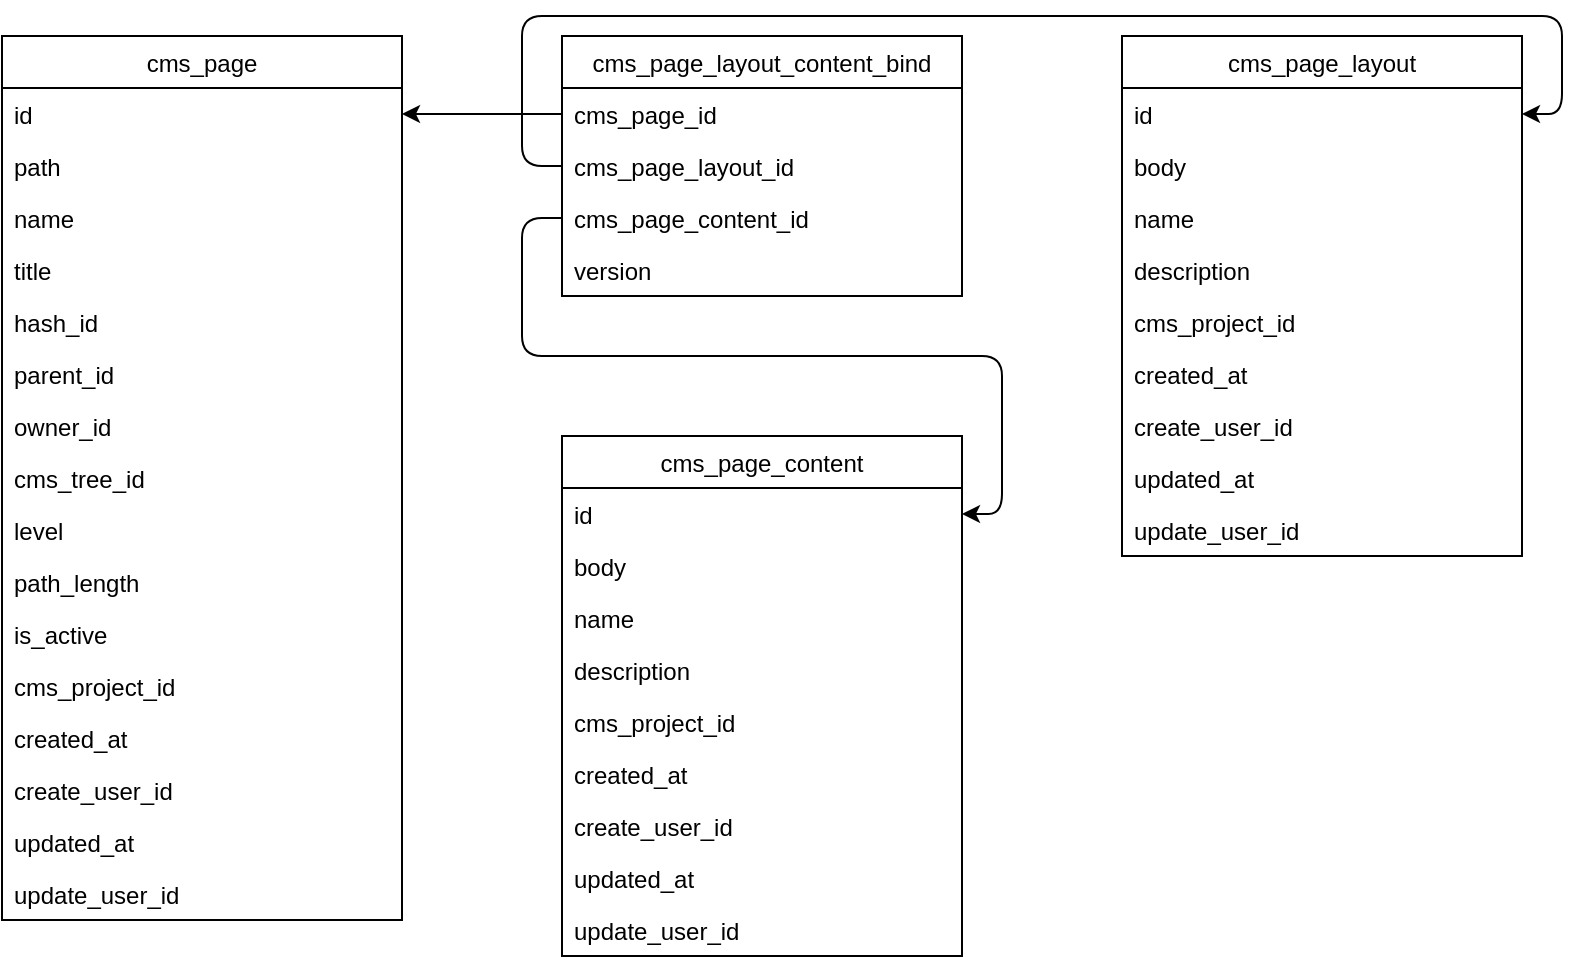 <mxfile version="14.9.8" type="device"><diagram id="vmFTHvYqOSu2tKH4xOsN" name="Page-1"><mxGraphModel dx="1422" dy="771" grid="1" gridSize="10" guides="1" tooltips="1" connect="1" arrows="1" fold="1" page="1" pageScale="1" pageWidth="827" pageHeight="1169" math="0" shadow="0"><root><mxCell id="0"/><mxCell id="1" parent="0"/><mxCell id="6YLKdICL6UcyctjEJULU-2" value="cms_page" style="swimlane;fontStyle=0;childLayout=stackLayout;horizontal=1;startSize=26;horizontalStack=0;resizeParent=1;resizeParentMax=0;resizeLast=0;collapsible=1;marginBottom=0;" parent="1" vertex="1"><mxGeometry x="80" y="80" width="200" height="442" as="geometry"/></mxCell><mxCell id="6YLKdICL6UcyctjEJULU-3" value="id" style="text;strokeColor=none;fillColor=none;align=left;verticalAlign=top;spacingLeft=4;spacingRight=4;overflow=hidden;rotatable=0;points=[[0,0.5],[1,0.5]];portConstraint=eastwest;" parent="6YLKdICL6UcyctjEJULU-2" vertex="1"><mxGeometry y="26" width="200" height="26" as="geometry"/></mxCell><mxCell id="6YLKdICL6UcyctjEJULU-6" value="path" style="text;strokeColor=none;fillColor=none;align=left;verticalAlign=top;spacingLeft=4;spacingRight=4;overflow=hidden;rotatable=0;points=[[0,0.5],[1,0.5]];portConstraint=eastwest;" parent="6YLKdICL6UcyctjEJULU-2" vertex="1"><mxGeometry y="52" width="200" height="26" as="geometry"/></mxCell><mxCell id="6YLKdICL6UcyctjEJULU-4" value="name" style="text;strokeColor=none;fillColor=none;align=left;verticalAlign=top;spacingLeft=4;spacingRight=4;overflow=hidden;rotatable=0;points=[[0,0.5],[1,0.5]];portConstraint=eastwest;" parent="6YLKdICL6UcyctjEJULU-2" vertex="1"><mxGeometry y="78" width="200" height="26" as="geometry"/></mxCell><mxCell id="6YLKdICL6UcyctjEJULU-5" value="title" style="text;strokeColor=none;fillColor=none;align=left;verticalAlign=top;spacingLeft=4;spacingRight=4;overflow=hidden;rotatable=0;points=[[0,0.5],[1,0.5]];portConstraint=eastwest;" parent="6YLKdICL6UcyctjEJULU-2" vertex="1"><mxGeometry y="104" width="200" height="26" as="geometry"/></mxCell><mxCell id="6YLKdICL6UcyctjEJULU-8" value="hash_id" style="text;strokeColor=none;fillColor=none;align=left;verticalAlign=top;spacingLeft=4;spacingRight=4;overflow=hidden;rotatable=0;points=[[0,0.5],[1,0.5]];portConstraint=eastwest;" parent="6YLKdICL6UcyctjEJULU-2" vertex="1"><mxGeometry y="130" width="200" height="26" as="geometry"/></mxCell><mxCell id="6YLKdICL6UcyctjEJULU-9" value="parent_id" style="text;strokeColor=none;fillColor=none;align=left;verticalAlign=top;spacingLeft=4;spacingRight=4;overflow=hidden;rotatable=0;points=[[0,0.5],[1,0.5]];portConstraint=eastwest;" parent="6YLKdICL6UcyctjEJULU-2" vertex="1"><mxGeometry y="156" width="200" height="26" as="geometry"/></mxCell><mxCell id="6YLKdICL6UcyctjEJULU-10" value="owner_id" style="text;strokeColor=none;fillColor=none;align=left;verticalAlign=top;spacingLeft=4;spacingRight=4;overflow=hidden;rotatable=0;points=[[0,0.5],[1,0.5]];portConstraint=eastwest;" parent="6YLKdICL6UcyctjEJULU-2" vertex="1"><mxGeometry y="182" width="200" height="26" as="geometry"/></mxCell><mxCell id="6YLKdICL6UcyctjEJULU-11" value="cms_tree_id" style="text;strokeColor=none;fillColor=none;align=left;verticalAlign=top;spacingLeft=4;spacingRight=4;overflow=hidden;rotatable=0;points=[[0,0.5],[1,0.5]];portConstraint=eastwest;" parent="6YLKdICL6UcyctjEJULU-2" vertex="1"><mxGeometry y="208" width="200" height="26" as="geometry"/></mxCell><mxCell id="6YLKdICL6UcyctjEJULU-12" value="level" style="text;strokeColor=none;fillColor=none;align=left;verticalAlign=top;spacingLeft=4;spacingRight=4;overflow=hidden;rotatable=0;points=[[0,0.5],[1,0.5]];portConstraint=eastwest;" parent="6YLKdICL6UcyctjEJULU-2" vertex="1"><mxGeometry y="234" width="200" height="26" as="geometry"/></mxCell><mxCell id="6YLKdICL6UcyctjEJULU-13" value="path_length" style="text;strokeColor=none;fillColor=none;align=left;verticalAlign=top;spacingLeft=4;spacingRight=4;overflow=hidden;rotatable=0;points=[[0,0.5],[1,0.5]];portConstraint=eastwest;" parent="6YLKdICL6UcyctjEJULU-2" vertex="1"><mxGeometry y="260" width="200" height="26" as="geometry"/></mxCell><mxCell id="6YLKdICL6UcyctjEJULU-14" value="is_active" style="text;strokeColor=none;fillColor=none;align=left;verticalAlign=top;spacingLeft=4;spacingRight=4;overflow=hidden;rotatable=0;points=[[0,0.5],[1,0.5]];portConstraint=eastwest;" parent="6YLKdICL6UcyctjEJULU-2" vertex="1"><mxGeometry y="286" width="200" height="26" as="geometry"/></mxCell><mxCell id="yCxE5HMwuan-uRQs8FY1-38" value="cms_project_id" style="text;strokeColor=none;fillColor=none;align=left;verticalAlign=top;spacingLeft=4;spacingRight=4;overflow=hidden;rotatable=0;points=[[0,0.5],[1,0.5]];portConstraint=eastwest;" vertex="1" parent="6YLKdICL6UcyctjEJULU-2"><mxGeometry y="312" width="200" height="26" as="geometry"/></mxCell><mxCell id="6YLKdICL6UcyctjEJULU-15" value="created_at" style="text;strokeColor=none;fillColor=none;align=left;verticalAlign=top;spacingLeft=4;spacingRight=4;overflow=hidden;rotatable=0;points=[[0,0.5],[1,0.5]];portConstraint=eastwest;" parent="6YLKdICL6UcyctjEJULU-2" vertex="1"><mxGeometry y="338" width="200" height="26" as="geometry"/></mxCell><mxCell id="6YLKdICL6UcyctjEJULU-16" value="create_user_id" style="text;strokeColor=none;fillColor=none;align=left;verticalAlign=top;spacingLeft=4;spacingRight=4;overflow=hidden;rotatable=0;points=[[0,0.5],[1,0.5]];portConstraint=eastwest;" parent="6YLKdICL6UcyctjEJULU-2" vertex="1"><mxGeometry y="364" width="200" height="26" as="geometry"/></mxCell><mxCell id="yCxE5HMwuan-uRQs8FY1-29" value="updated_at" style="text;strokeColor=none;fillColor=none;align=left;verticalAlign=top;spacingLeft=4;spacingRight=4;overflow=hidden;rotatable=0;points=[[0,0.5],[1,0.5]];portConstraint=eastwest;" vertex="1" parent="6YLKdICL6UcyctjEJULU-2"><mxGeometry y="390" width="200" height="26" as="geometry"/></mxCell><mxCell id="yCxE5HMwuan-uRQs8FY1-30" value="update_user_id" style="text;strokeColor=none;fillColor=none;align=left;verticalAlign=top;spacingLeft=4;spacingRight=4;overflow=hidden;rotatable=0;points=[[0,0.5],[1,0.5]];portConstraint=eastwest;" vertex="1" parent="6YLKdICL6UcyctjEJULU-2"><mxGeometry y="416" width="200" height="26" as="geometry"/></mxCell><mxCell id="yCxE5HMwuan-uRQs8FY1-1" value="cms_page_layout_content_bind" style="swimlane;fontStyle=0;childLayout=stackLayout;horizontal=1;startSize=26;horizontalStack=0;resizeParent=1;resizeParentMax=0;resizeLast=0;collapsible=1;marginBottom=0;" vertex="1" parent="1"><mxGeometry x="360" y="80" width="200" height="130" as="geometry"/></mxCell><mxCell id="yCxE5HMwuan-uRQs8FY1-3" value="cms_page_id" style="text;strokeColor=none;fillColor=none;align=left;verticalAlign=top;spacingLeft=4;spacingRight=4;overflow=hidden;rotatable=0;points=[[0,0.5],[1,0.5]];portConstraint=eastwest;" vertex="1" parent="yCxE5HMwuan-uRQs8FY1-1"><mxGeometry y="26" width="200" height="26" as="geometry"/></mxCell><mxCell id="yCxE5HMwuan-uRQs8FY1-4" value="cms_page_layout_id" style="text;strokeColor=none;fillColor=none;align=left;verticalAlign=top;spacingLeft=4;spacingRight=4;overflow=hidden;rotatable=0;points=[[0,0.5],[1,0.5]];portConstraint=eastwest;" vertex="1" parent="yCxE5HMwuan-uRQs8FY1-1"><mxGeometry y="52" width="200" height="26" as="geometry"/></mxCell><mxCell id="yCxE5HMwuan-uRQs8FY1-13" value="cms_page_content_id" style="text;strokeColor=none;fillColor=none;align=left;verticalAlign=top;spacingLeft=4;spacingRight=4;overflow=hidden;rotatable=0;points=[[0,0.5],[1,0.5]];portConstraint=eastwest;" vertex="1" parent="yCxE5HMwuan-uRQs8FY1-1"><mxGeometry y="78" width="200" height="26" as="geometry"/></mxCell><mxCell id="yCxE5HMwuan-uRQs8FY1-16" value="version" style="text;strokeColor=none;fillColor=none;align=left;verticalAlign=top;spacingLeft=4;spacingRight=4;overflow=hidden;rotatable=0;points=[[0,0.5],[1,0.5]];portConstraint=eastwest;" vertex="1" parent="yCxE5HMwuan-uRQs8FY1-1"><mxGeometry y="104" width="200" height="26" as="geometry"/></mxCell><mxCell id="yCxE5HMwuan-uRQs8FY1-5" value="cms_page_layout" style="swimlane;fontStyle=0;childLayout=stackLayout;horizontal=1;startSize=26;horizontalStack=0;resizeParent=1;resizeParentMax=0;resizeLast=0;collapsible=1;marginBottom=0;" vertex="1" parent="1"><mxGeometry x="640" y="80" width="200" height="260" as="geometry"/></mxCell><mxCell id="yCxE5HMwuan-uRQs8FY1-6" value="id" style="text;strokeColor=none;fillColor=none;align=left;verticalAlign=top;spacingLeft=4;spacingRight=4;overflow=hidden;rotatable=0;points=[[0,0.5],[1,0.5]];portConstraint=eastwest;" vertex="1" parent="yCxE5HMwuan-uRQs8FY1-5"><mxGeometry y="26" width="200" height="26" as="geometry"/></mxCell><mxCell id="yCxE5HMwuan-uRQs8FY1-7" value="body" style="text;strokeColor=none;fillColor=none;align=left;verticalAlign=top;spacingLeft=4;spacingRight=4;overflow=hidden;rotatable=0;points=[[0,0.5],[1,0.5]];portConstraint=eastwest;" vertex="1" parent="yCxE5HMwuan-uRQs8FY1-5"><mxGeometry y="52" width="200" height="26" as="geometry"/></mxCell><mxCell id="yCxE5HMwuan-uRQs8FY1-32" value="name" style="text;strokeColor=none;fillColor=none;align=left;verticalAlign=top;spacingLeft=4;spacingRight=4;overflow=hidden;rotatable=0;points=[[0,0.5],[1,0.5]];portConstraint=eastwest;" vertex="1" parent="yCxE5HMwuan-uRQs8FY1-5"><mxGeometry y="78" width="200" height="26" as="geometry"/></mxCell><mxCell id="yCxE5HMwuan-uRQs8FY1-33" value="description" style="text;strokeColor=none;fillColor=none;align=left;verticalAlign=top;spacingLeft=4;spacingRight=4;overflow=hidden;rotatable=0;points=[[0,0.5],[1,0.5]];portConstraint=eastwest;" vertex="1" parent="yCxE5HMwuan-uRQs8FY1-5"><mxGeometry y="104" width="200" height="26" as="geometry"/></mxCell><mxCell id="yCxE5HMwuan-uRQs8FY1-31" value="cms_project_id" style="text;strokeColor=none;fillColor=none;align=left;verticalAlign=top;spacingLeft=4;spacingRight=4;overflow=hidden;rotatable=0;points=[[0,0.5],[1,0.5]];portConstraint=eastwest;" vertex="1" parent="yCxE5HMwuan-uRQs8FY1-5"><mxGeometry y="130" width="200" height="26" as="geometry"/></mxCell><mxCell id="yCxE5HMwuan-uRQs8FY1-19" value="created_at" style="text;strokeColor=none;fillColor=none;align=left;verticalAlign=top;spacingLeft=4;spacingRight=4;overflow=hidden;rotatable=0;points=[[0,0.5],[1,0.5]];portConstraint=eastwest;" vertex="1" parent="yCxE5HMwuan-uRQs8FY1-5"><mxGeometry y="156" width="200" height="26" as="geometry"/></mxCell><mxCell id="yCxE5HMwuan-uRQs8FY1-20" value="create_user_id" style="text;strokeColor=none;fillColor=none;align=left;verticalAlign=top;spacingLeft=4;spacingRight=4;overflow=hidden;rotatable=0;points=[[0,0.5],[1,0.5]];portConstraint=eastwest;" vertex="1" parent="yCxE5HMwuan-uRQs8FY1-5"><mxGeometry y="182" width="200" height="26" as="geometry"/></mxCell><mxCell id="yCxE5HMwuan-uRQs8FY1-25" value="updated_at" style="text;strokeColor=none;fillColor=none;align=left;verticalAlign=top;spacingLeft=4;spacingRight=4;overflow=hidden;rotatable=0;points=[[0,0.5],[1,0.5]];portConstraint=eastwest;" vertex="1" parent="yCxE5HMwuan-uRQs8FY1-5"><mxGeometry y="208" width="200" height="26" as="geometry"/></mxCell><mxCell id="yCxE5HMwuan-uRQs8FY1-26" value="update_user_id" style="text;strokeColor=none;fillColor=none;align=left;verticalAlign=top;spacingLeft=4;spacingRight=4;overflow=hidden;rotatable=0;points=[[0,0.5],[1,0.5]];portConstraint=eastwest;" vertex="1" parent="yCxE5HMwuan-uRQs8FY1-5"><mxGeometry y="234" width="200" height="26" as="geometry"/></mxCell><mxCell id="yCxE5HMwuan-uRQs8FY1-9" value="cms_page_content" style="swimlane;fontStyle=0;childLayout=stackLayout;horizontal=1;startSize=26;horizontalStack=0;resizeParent=1;resizeParentMax=0;resizeLast=0;collapsible=1;marginBottom=0;" vertex="1" parent="1"><mxGeometry x="360" y="280" width="200" height="260" as="geometry"/></mxCell><mxCell id="yCxE5HMwuan-uRQs8FY1-10" value="id" style="text;strokeColor=none;fillColor=none;align=left;verticalAlign=top;spacingLeft=4;spacingRight=4;overflow=hidden;rotatable=0;points=[[0,0.5],[1,0.5]];portConstraint=eastwest;" vertex="1" parent="yCxE5HMwuan-uRQs8FY1-9"><mxGeometry y="26" width="200" height="26" as="geometry"/></mxCell><mxCell id="yCxE5HMwuan-uRQs8FY1-11" value="body" style="text;strokeColor=none;fillColor=none;align=left;verticalAlign=top;spacingLeft=4;spacingRight=4;overflow=hidden;rotatable=0;points=[[0,0.5],[1,0.5]];portConstraint=eastwest;" vertex="1" parent="yCxE5HMwuan-uRQs8FY1-9"><mxGeometry y="52" width="200" height="26" as="geometry"/></mxCell><mxCell id="yCxE5HMwuan-uRQs8FY1-34" value="name" style="text;strokeColor=none;fillColor=none;align=left;verticalAlign=top;spacingLeft=4;spacingRight=4;overflow=hidden;rotatable=0;points=[[0,0.5],[1,0.5]];portConstraint=eastwest;" vertex="1" parent="yCxE5HMwuan-uRQs8FY1-9"><mxGeometry y="78" width="200" height="26" as="geometry"/></mxCell><mxCell id="yCxE5HMwuan-uRQs8FY1-35" value="description" style="text;strokeColor=none;fillColor=none;align=left;verticalAlign=top;spacingLeft=4;spacingRight=4;overflow=hidden;rotatable=0;points=[[0,0.5],[1,0.5]];portConstraint=eastwest;" vertex="1" parent="yCxE5HMwuan-uRQs8FY1-9"><mxGeometry y="104" width="200" height="26" as="geometry"/></mxCell><mxCell id="yCxE5HMwuan-uRQs8FY1-37" value="cms_project_id" style="text;strokeColor=none;fillColor=none;align=left;verticalAlign=top;spacingLeft=4;spacingRight=4;overflow=hidden;rotatable=0;points=[[0,0.5],[1,0.5]];portConstraint=eastwest;" vertex="1" parent="yCxE5HMwuan-uRQs8FY1-9"><mxGeometry y="130" width="200" height="26" as="geometry"/></mxCell><mxCell id="yCxE5HMwuan-uRQs8FY1-21" value="created_at" style="text;strokeColor=none;fillColor=none;align=left;verticalAlign=top;spacingLeft=4;spacingRight=4;overflow=hidden;rotatable=0;points=[[0,0.5],[1,0.5]];portConstraint=eastwest;" vertex="1" parent="yCxE5HMwuan-uRQs8FY1-9"><mxGeometry y="156" width="200" height="26" as="geometry"/></mxCell><mxCell id="yCxE5HMwuan-uRQs8FY1-22" value="create_user_id" style="text;strokeColor=none;fillColor=none;align=left;verticalAlign=top;spacingLeft=4;spacingRight=4;overflow=hidden;rotatable=0;points=[[0,0.5],[1,0.5]];portConstraint=eastwest;" vertex="1" parent="yCxE5HMwuan-uRQs8FY1-9"><mxGeometry y="182" width="200" height="26" as="geometry"/></mxCell><mxCell id="yCxE5HMwuan-uRQs8FY1-27" value="updated_at" style="text;strokeColor=none;fillColor=none;align=left;verticalAlign=top;spacingLeft=4;spacingRight=4;overflow=hidden;rotatable=0;points=[[0,0.5],[1,0.5]];portConstraint=eastwest;" vertex="1" parent="yCxE5HMwuan-uRQs8FY1-9"><mxGeometry y="208" width="200" height="26" as="geometry"/></mxCell><mxCell id="yCxE5HMwuan-uRQs8FY1-28" value="update_user_id" style="text;strokeColor=none;fillColor=none;align=left;verticalAlign=top;spacingLeft=4;spacingRight=4;overflow=hidden;rotatable=0;points=[[0,0.5],[1,0.5]];portConstraint=eastwest;" vertex="1" parent="yCxE5HMwuan-uRQs8FY1-9"><mxGeometry y="234" width="200" height="26" as="geometry"/></mxCell><mxCell id="yCxE5HMwuan-uRQs8FY1-14" value="" style="endArrow=classic;html=1;exitX=0;exitY=0.5;exitDx=0;exitDy=0;entryX=1;entryY=0.5;entryDx=0;entryDy=0;" edge="1" parent="1" source="yCxE5HMwuan-uRQs8FY1-4" target="yCxE5HMwuan-uRQs8FY1-6"><mxGeometry width="50" height="50" relative="1" as="geometry"><mxPoint x="450" y="440" as="sourcePoint"/><mxPoint x="500" y="390" as="targetPoint"/><Array as="points"><mxPoint x="340" y="145"/><mxPoint x="340" y="70"/><mxPoint x="860" y="70"/><mxPoint x="860" y="119"/></Array></mxGeometry></mxCell><mxCell id="yCxE5HMwuan-uRQs8FY1-24" value="" style="endArrow=classic;html=1;exitX=0;exitY=0.5;exitDx=0;exitDy=0;entryX=1;entryY=0.5;entryDx=0;entryDy=0;" edge="1" parent="1" source="yCxE5HMwuan-uRQs8FY1-13" target="yCxE5HMwuan-uRQs8FY1-10"><mxGeometry width="50" height="50" relative="1" as="geometry"><mxPoint x="430" y="380" as="sourcePoint"/><mxPoint x="840" y="320" as="targetPoint"/><Array as="points"><mxPoint x="340" y="171"/><mxPoint x="340" y="240"/><mxPoint x="580" y="240"/><mxPoint x="580" y="319"/></Array></mxGeometry></mxCell><mxCell id="yCxE5HMwuan-uRQs8FY1-36" value="" style="endArrow=classic;html=1;entryX=1;entryY=0.5;entryDx=0;entryDy=0;exitX=0;exitY=0.5;exitDx=0;exitDy=0;" edge="1" parent="1" source="yCxE5HMwuan-uRQs8FY1-3" target="6YLKdICL6UcyctjEJULU-3"><mxGeometry width="50" height="50" relative="1" as="geometry"><mxPoint x="730" y="500" as="sourcePoint"/><mxPoint x="780" y="450" as="targetPoint"/></mxGeometry></mxCell></root></mxGraphModel></diagram></mxfile>